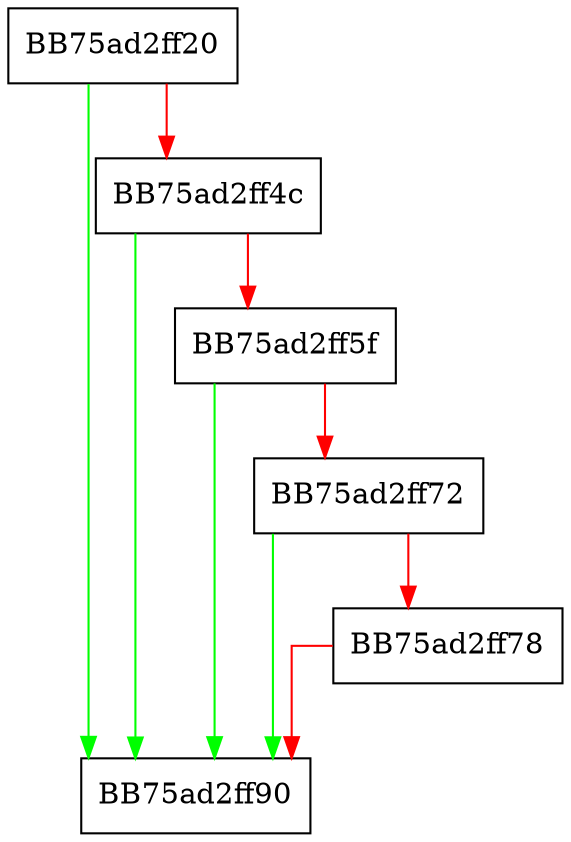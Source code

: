 digraph GetAttributePriority {
  node [shape="box"];
  graph [splines=ortho];
  BB75ad2ff20 -> BB75ad2ff90 [color="green"];
  BB75ad2ff20 -> BB75ad2ff4c [color="red"];
  BB75ad2ff4c -> BB75ad2ff90 [color="green"];
  BB75ad2ff4c -> BB75ad2ff5f [color="red"];
  BB75ad2ff5f -> BB75ad2ff90 [color="green"];
  BB75ad2ff5f -> BB75ad2ff72 [color="red"];
  BB75ad2ff72 -> BB75ad2ff90 [color="green"];
  BB75ad2ff72 -> BB75ad2ff78 [color="red"];
  BB75ad2ff78 -> BB75ad2ff90 [color="red"];
}